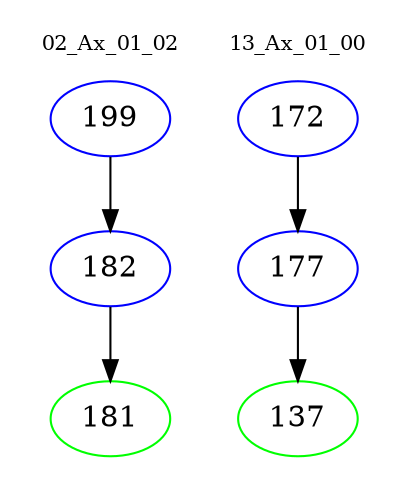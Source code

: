 digraph{
subgraph cluster_0 {
color = white
label = "02_Ax_01_02";
fontsize=10;
T0_199 [label="199", color="blue"]
T0_199 -> T0_182 [color="black"]
T0_182 [label="182", color="blue"]
T0_182 -> T0_181 [color="black"]
T0_181 [label="181", color="green"]
}
subgraph cluster_1 {
color = white
label = "13_Ax_01_00";
fontsize=10;
T1_172 [label="172", color="blue"]
T1_172 -> T1_177 [color="black"]
T1_177 [label="177", color="blue"]
T1_177 -> T1_137 [color="black"]
T1_137 [label="137", color="green"]
}
}
